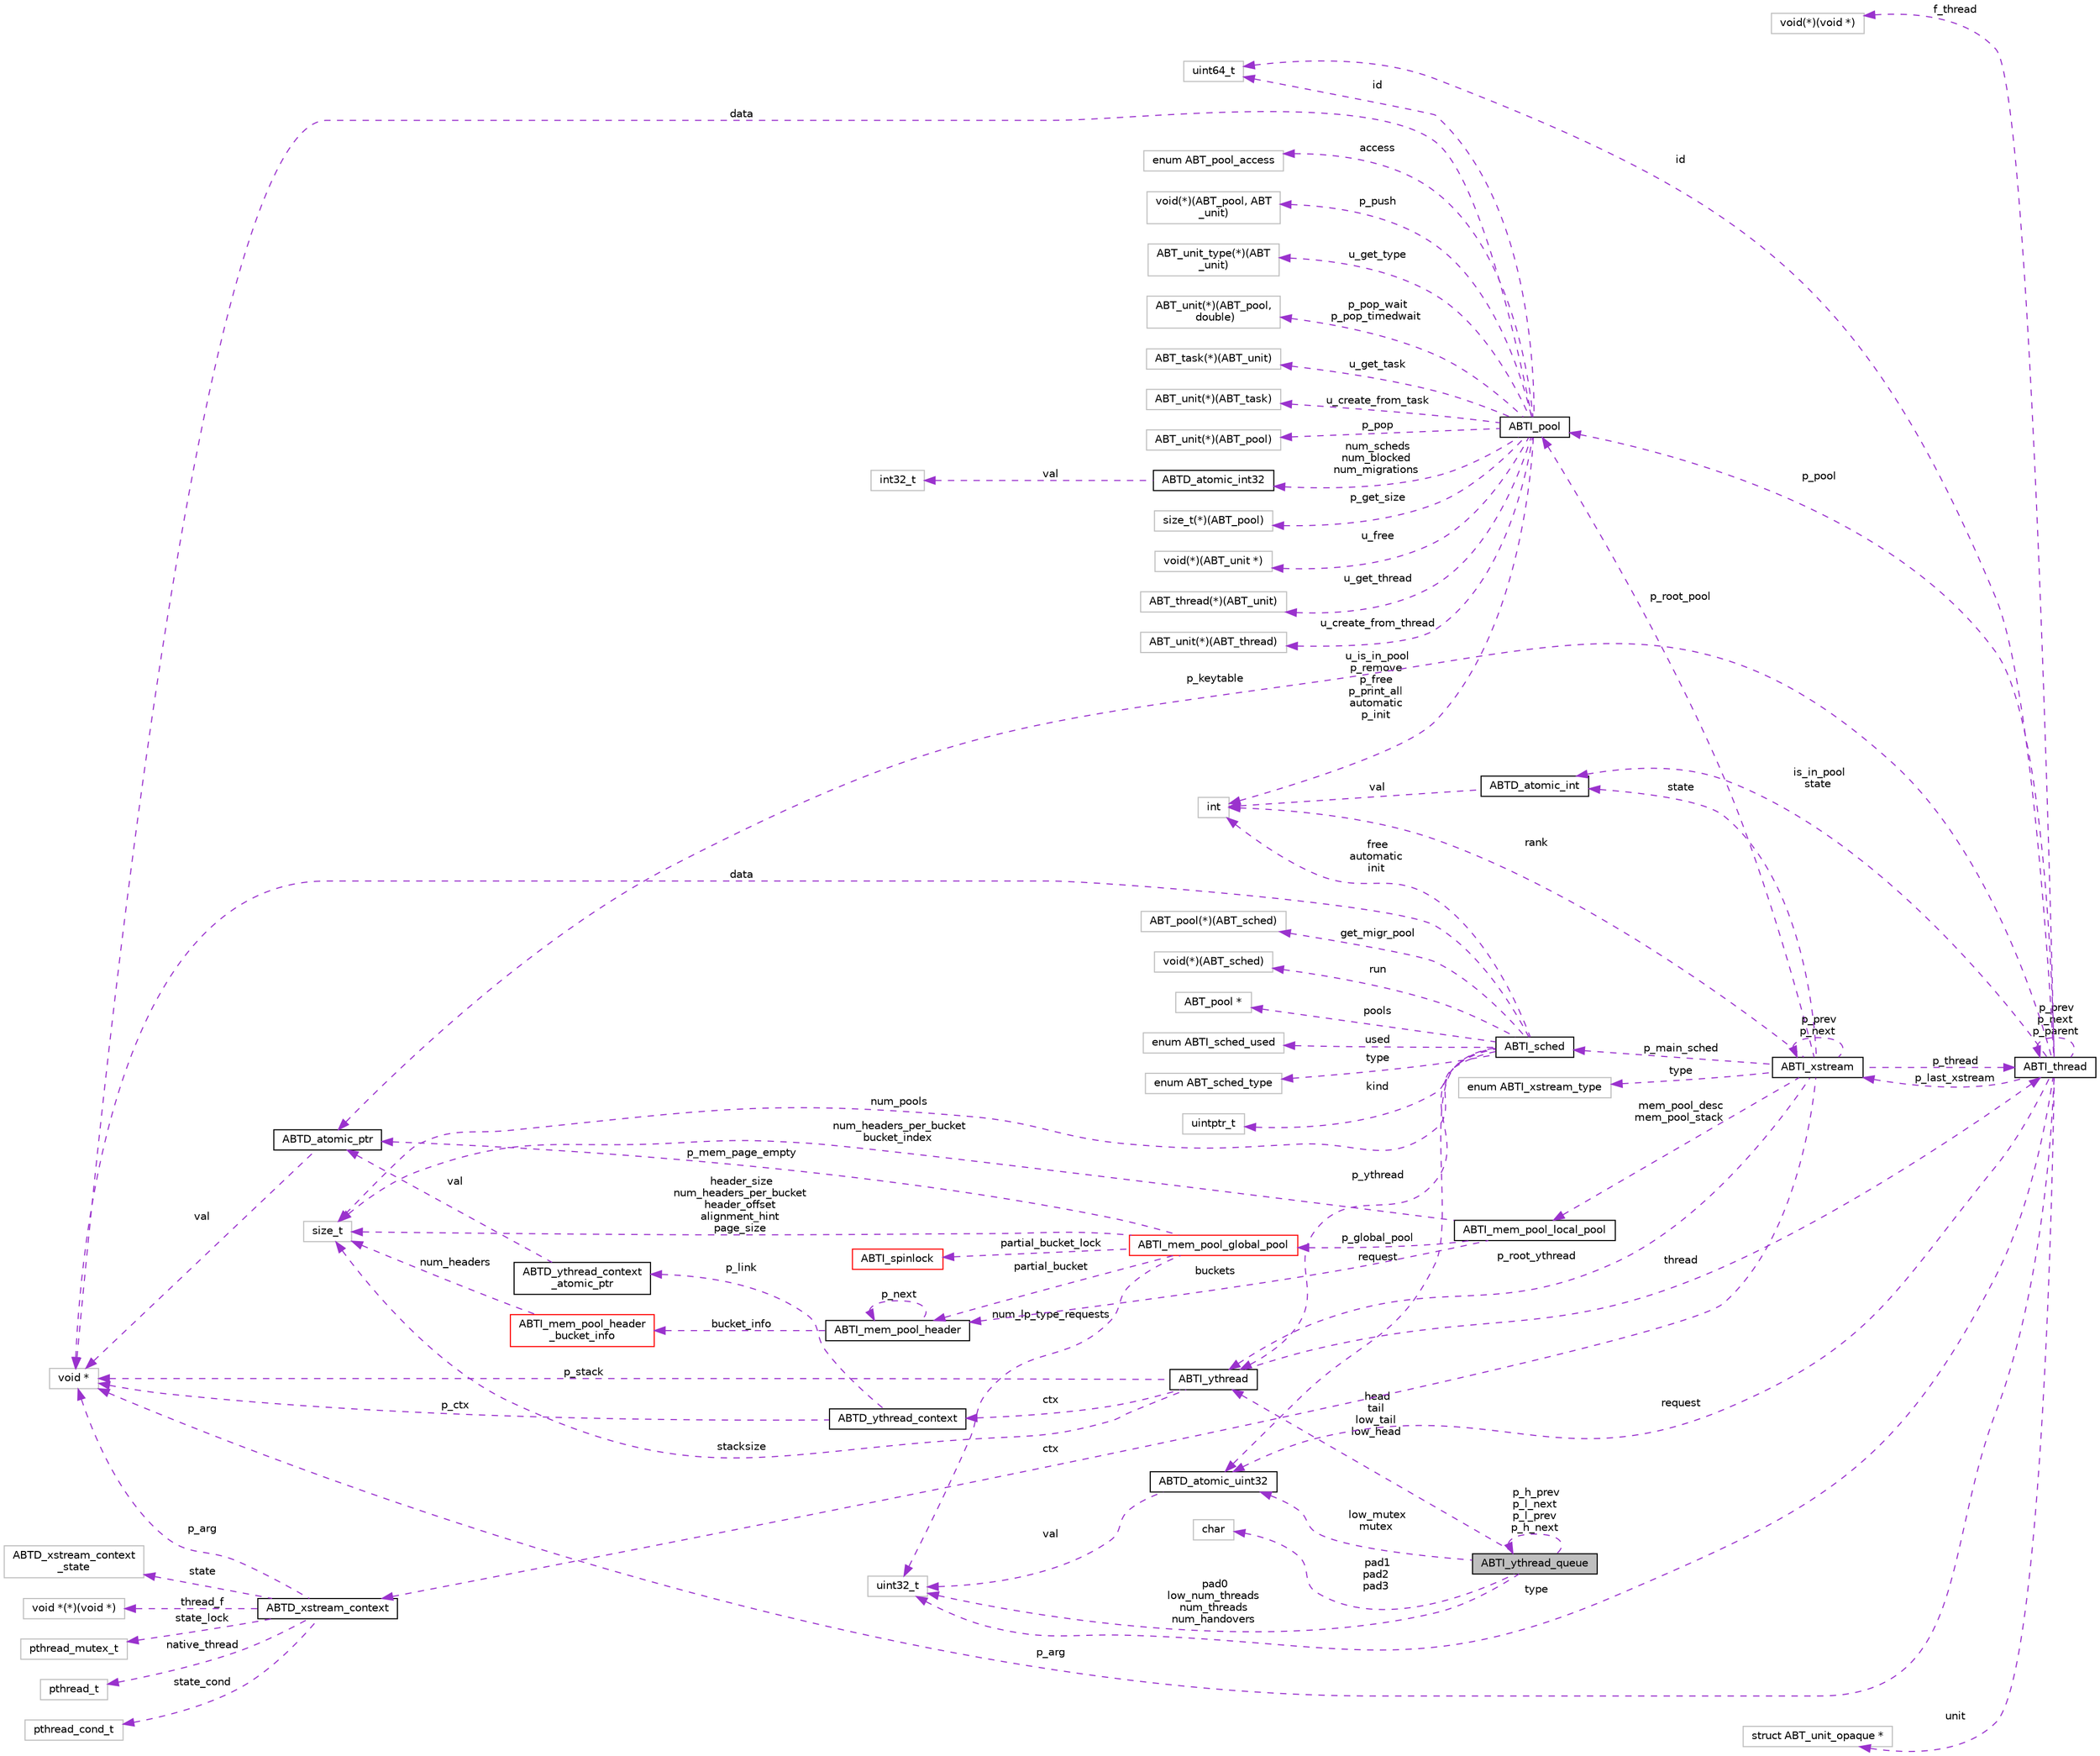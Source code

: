 digraph "ABTI_ythread_queue"
{
  edge [fontname="Helvetica",fontsize="10",labelfontname="Helvetica",labelfontsize="10"];
  node [fontname="Helvetica",fontsize="10",shape=record];
  rankdir="LR";
  Node1 [label="ABTI_ythread_queue",height=0.2,width=0.4,color="black", fillcolor="grey75", style="filled" fontcolor="black"];
  Node2 -> Node1 [dir="back",color="darkorchid3",fontsize="10",style="dashed",label=" pad1\npad2\npad3" ,fontname="Helvetica"];
  Node2 [label="char",height=0.2,width=0.4,color="grey75", fillcolor="white", style="filled"];
  Node3 -> Node1 [dir="back",color="darkorchid3",fontsize="10",style="dashed",label=" head\ntail\nlow_tail\nlow_head" ,fontname="Helvetica"];
  Node3 [label="ABTI_ythread",height=0.2,width=0.4,color="black", fillcolor="white", style="filled",URL="$d5/d5f/structABTI__ythread.html"];
  Node4 -> Node3 [dir="back",color="darkorchid3",fontsize="10",style="dashed",label=" thread" ,fontname="Helvetica"];
  Node4 [label="ABTI_thread",height=0.2,width=0.4,color="black", fillcolor="white", style="filled",URL="$d3/d55/structABTI__thread.html"];
  Node5 -> Node4 [dir="back",color="darkorchid3",fontsize="10",style="dashed",label=" f_thread" ,fontname="Helvetica"];
  Node5 [label="void(*)(void *)",height=0.2,width=0.4,color="grey75", fillcolor="white", style="filled"];
  Node6 -> Node4 [dir="back",color="darkorchid3",fontsize="10",style="dashed",label=" id" ,fontname="Helvetica"];
  Node6 [label="uint64_t",height=0.2,width=0.4,color="grey75", fillcolor="white", style="filled"];
  Node4 -> Node4 [dir="back",color="darkorchid3",fontsize="10",style="dashed",label=" p_prev\np_next\np_parent" ,fontname="Helvetica"];
  Node7 -> Node4 [dir="back",color="darkorchid3",fontsize="10",style="dashed",label=" p_pool" ,fontname="Helvetica"];
  Node7 [label="ABTI_pool",height=0.2,width=0.4,color="black", fillcolor="white", style="filled",URL="$df/d65/structABTI__pool.html"];
  Node8 -> Node7 [dir="back",color="darkorchid3",fontsize="10",style="dashed",label=" p_get_size" ,fontname="Helvetica"];
  Node8 [label="size_t(*)(ABT_pool)",height=0.2,width=0.4,color="grey75", fillcolor="white", style="filled"];
  Node9 -> Node7 [dir="back",color="darkorchid3",fontsize="10",style="dashed",label=" u_free" ,fontname="Helvetica"];
  Node9 [label="void(*)(ABT_unit *)",height=0.2,width=0.4,color="grey75", fillcolor="white", style="filled"];
  Node10 -> Node7 [dir="back",color="darkorchid3",fontsize="10",style="dashed",label=" u_get_thread" ,fontname="Helvetica"];
  Node10 [label="ABT_thread(*)(ABT_unit)",height=0.2,width=0.4,color="grey75", fillcolor="white", style="filled"];
  Node11 -> Node7 [dir="back",color="darkorchid3",fontsize="10",style="dashed",label=" u_create_from_thread" ,fontname="Helvetica"];
  Node11 [label="ABT_unit(*)(ABT_thread)",height=0.2,width=0.4,color="grey75", fillcolor="white", style="filled"];
  Node6 -> Node7 [dir="back",color="darkorchid3",fontsize="10",style="dashed",label=" id" ,fontname="Helvetica"];
  Node12 -> Node7 [dir="back",color="darkorchid3",fontsize="10",style="dashed",label=" access" ,fontname="Helvetica"];
  Node12 [label="enum ABT_pool_access",height=0.2,width=0.4,color="grey75", fillcolor="white", style="filled"];
  Node13 -> Node7 [dir="back",color="darkorchid3",fontsize="10",style="dashed",label=" p_push" ,fontname="Helvetica"];
  Node13 [label="void(*)(ABT_pool, ABT\l_unit)",height=0.2,width=0.4,color="grey75", fillcolor="white", style="filled"];
  Node14 -> Node7 [dir="back",color="darkorchid3",fontsize="10",style="dashed",label=" u_get_type" ,fontname="Helvetica"];
  Node14 [label="ABT_unit_type(*)(ABT\l_unit)",height=0.2,width=0.4,color="grey75", fillcolor="white", style="filled"];
  Node15 -> Node7 [dir="back",color="darkorchid3",fontsize="10",style="dashed",label=" p_pop_wait\np_pop_timedwait" ,fontname="Helvetica"];
  Node15 [label="ABT_unit(*)(ABT_pool,\l double)",height=0.2,width=0.4,color="grey75", fillcolor="white", style="filled"];
  Node16 -> Node7 [dir="back",color="darkorchid3",fontsize="10",style="dashed",label=" u_is_in_pool\np_remove\np_free\np_print_all\nautomatic\np_init" ,fontname="Helvetica"];
  Node16 [label="int",height=0.2,width=0.4,color="grey75", fillcolor="white", style="filled"];
  Node17 -> Node7 [dir="back",color="darkorchid3",fontsize="10",style="dashed",label=" num_scheds\nnum_blocked\nnum_migrations" ,fontname="Helvetica"];
  Node17 [label="ABTD_atomic_int32",height=0.2,width=0.4,color="black", fillcolor="white", style="filled",URL="$db/d9a/structABTD__atomic__int32.html"];
  Node18 -> Node17 [dir="back",color="darkorchid3",fontsize="10",style="dashed",label=" val" ,fontname="Helvetica"];
  Node18 [label="int32_t",height=0.2,width=0.4,color="grey75", fillcolor="white", style="filled"];
  Node19 -> Node7 [dir="back",color="darkorchid3",fontsize="10",style="dashed",label=" u_get_task" ,fontname="Helvetica"];
  Node19 [label="ABT_task(*)(ABT_unit)",height=0.2,width=0.4,color="grey75", fillcolor="white", style="filled"];
  Node20 -> Node7 [dir="back",color="darkorchid3",fontsize="10",style="dashed",label=" u_create_from_task" ,fontname="Helvetica"];
  Node20 [label="ABT_unit(*)(ABT_task)",height=0.2,width=0.4,color="grey75", fillcolor="white", style="filled"];
  Node21 -> Node7 [dir="back",color="darkorchid3",fontsize="10",style="dashed",label=" p_pop" ,fontname="Helvetica"];
  Node21 [label="ABT_unit(*)(ABT_pool)",height=0.2,width=0.4,color="grey75", fillcolor="white", style="filled"];
  Node22 -> Node7 [dir="back",color="darkorchid3",fontsize="10",style="dashed",label=" data" ,fontname="Helvetica"];
  Node22 [label="void *",height=0.2,width=0.4,color="grey75", fillcolor="white", style="filled"];
  Node23 -> Node4 [dir="back",color="darkorchid3",fontsize="10",style="dashed",label=" p_last_xstream" ,fontname="Helvetica"];
  Node23 [label="ABTI_xstream",height=0.2,width=0.4,color="black", fillcolor="white", style="filled",URL="$dc/d3f/structABTI__xstream.html"];
  Node24 -> Node23 [dir="back",color="darkorchid3",fontsize="10",style="dashed",label=" ctx" ,fontname="Helvetica"];
  Node24 [label="ABTD_xstream_context",height=0.2,width=0.4,color="black", fillcolor="white", style="filled",URL="$df/dec/structABTD__xstream__context.html"];
  Node25 -> Node24 [dir="back",color="darkorchid3",fontsize="10",style="dashed",label=" state" ,fontname="Helvetica"];
  Node25 [label="ABTD_xstream_context\l_state",height=0.2,width=0.4,color="grey75", fillcolor="white", style="filled"];
  Node26 -> Node24 [dir="back",color="darkorchid3",fontsize="10",style="dashed",label=" thread_f" ,fontname="Helvetica"];
  Node26 [label="void *(*)(void *)",height=0.2,width=0.4,color="grey75", fillcolor="white", style="filled"];
  Node27 -> Node24 [dir="back",color="darkorchid3",fontsize="10",style="dashed",label=" state_lock" ,fontname="Helvetica"];
  Node27 [label="pthread_mutex_t",height=0.2,width=0.4,color="grey75", fillcolor="white", style="filled"];
  Node28 -> Node24 [dir="back",color="darkorchid3",fontsize="10",style="dashed",label=" native_thread" ,fontname="Helvetica"];
  Node28 [label="pthread_t",height=0.2,width=0.4,color="grey75", fillcolor="white", style="filled"];
  Node29 -> Node24 [dir="back",color="darkorchid3",fontsize="10",style="dashed",label=" state_cond" ,fontname="Helvetica"];
  Node29 [label="pthread_cond_t",height=0.2,width=0.4,color="grey75", fillcolor="white", style="filled"];
  Node22 -> Node24 [dir="back",color="darkorchid3",fontsize="10",style="dashed",label=" p_arg" ,fontname="Helvetica"];
  Node4 -> Node23 [dir="back",color="darkorchid3",fontsize="10",style="dashed",label=" p_thread" ,fontname="Helvetica"];
  Node30 -> Node23 [dir="back",color="darkorchid3",fontsize="10",style="dashed",label=" p_main_sched" ,fontname="Helvetica"];
  Node30 [label="ABTI_sched",height=0.2,width=0.4,color="black", fillcolor="white", style="filled",URL="$d0/dd5/structABTI__sched.html"];
  Node31 -> Node30 [dir="back",color="darkorchid3",fontsize="10",style="dashed",label=" get_migr_pool" ,fontname="Helvetica"];
  Node31 [label="ABT_pool(*)(ABT_sched)",height=0.2,width=0.4,color="grey75", fillcolor="white", style="filled"];
  Node3 -> Node30 [dir="back",color="darkorchid3",fontsize="10",style="dashed",label=" p_ythread" ,fontname="Helvetica"];
  Node32 -> Node30 [dir="back",color="darkorchid3",fontsize="10",style="dashed",label=" num_pools" ,fontname="Helvetica"];
  Node32 [label="size_t",height=0.2,width=0.4,color="grey75", fillcolor="white", style="filled"];
  Node16 -> Node30 [dir="back",color="darkorchid3",fontsize="10",style="dashed",label=" free\nautomatic\ninit" ,fontname="Helvetica"];
  Node33 -> Node30 [dir="back",color="darkorchid3",fontsize="10",style="dashed",label=" run" ,fontname="Helvetica"];
  Node33 [label="void(*)(ABT_sched)",height=0.2,width=0.4,color="grey75", fillcolor="white", style="filled"];
  Node34 -> Node30 [dir="back",color="darkorchid3",fontsize="10",style="dashed",label=" pools" ,fontname="Helvetica"];
  Node34 [label="ABT_pool *",height=0.2,width=0.4,color="grey75", fillcolor="white", style="filled"];
  Node35 -> Node30 [dir="back",color="darkorchid3",fontsize="10",style="dashed",label=" request" ,fontname="Helvetica"];
  Node35 [label="ABTD_atomic_uint32",height=0.2,width=0.4,color="black", fillcolor="white", style="filled",URL="$db/df7/structABTD__atomic__uint32.html"];
  Node36 -> Node35 [dir="back",color="darkorchid3",fontsize="10",style="dashed",label=" val" ,fontname="Helvetica"];
  Node36 [label="uint32_t",height=0.2,width=0.4,color="grey75", fillcolor="white", style="filled"];
  Node37 -> Node30 [dir="back",color="darkorchid3",fontsize="10",style="dashed",label=" used" ,fontname="Helvetica"];
  Node37 [label="enum ABTI_sched_used",height=0.2,width=0.4,color="grey75", fillcolor="white", style="filled"];
  Node22 -> Node30 [dir="back",color="darkorchid3",fontsize="10",style="dashed",label=" data" ,fontname="Helvetica"];
  Node38 -> Node30 [dir="back",color="darkorchid3",fontsize="10",style="dashed",label=" type" ,fontname="Helvetica"];
  Node38 [label="enum ABT_sched_type",height=0.2,width=0.4,color="grey75", fillcolor="white", style="filled"];
  Node39 -> Node30 [dir="back",color="darkorchid3",fontsize="10",style="dashed",label=" kind" ,fontname="Helvetica"];
  Node39 [label="uintptr_t",height=0.2,width=0.4,color="grey75", fillcolor="white", style="filled"];
  Node3 -> Node23 [dir="back",color="darkorchid3",fontsize="10",style="dashed",label=" p_root_ythread" ,fontname="Helvetica"];
  Node7 -> Node23 [dir="back",color="darkorchid3",fontsize="10",style="dashed",label=" p_root_pool" ,fontname="Helvetica"];
  Node40 -> Node23 [dir="back",color="darkorchid3",fontsize="10",style="dashed",label=" type" ,fontname="Helvetica"];
  Node40 [label="enum ABTI_xstream_type",height=0.2,width=0.4,color="grey75", fillcolor="white", style="filled"];
  Node23 -> Node23 [dir="back",color="darkorchid3",fontsize="10",style="dashed",label=" p_prev\np_next" ,fontname="Helvetica"];
  Node41 -> Node23 [dir="back",color="darkorchid3",fontsize="10",style="dashed",label=" state" ,fontname="Helvetica"];
  Node41 [label="ABTD_atomic_int",height=0.2,width=0.4,color="black", fillcolor="white", style="filled",URL="$d5/df5/structABTD__atomic__int.html"];
  Node16 -> Node41 [dir="back",color="darkorchid3",fontsize="10",style="dashed",label=" val" ,fontname="Helvetica"];
  Node16 -> Node23 [dir="back",color="darkorchid3",fontsize="10",style="dashed",label=" rank" ,fontname="Helvetica"];
  Node42 -> Node23 [dir="back",color="darkorchid3",fontsize="10",style="dashed",label=" mem_pool_desc\nmem_pool_stack" ,fontname="Helvetica"];
  Node42 [label="ABTI_mem_pool_local_pool",height=0.2,width=0.4,color="black", fillcolor="white", style="filled",URL="$d6/d69/structABTI__mem__pool__local__pool.html"];
  Node32 -> Node42 [dir="back",color="darkorchid3",fontsize="10",style="dashed",label=" num_headers_per_bucket\nbucket_index" ,fontname="Helvetica"];
  Node43 -> Node42 [dir="back",color="darkorchid3",fontsize="10",style="dashed",label=" buckets" ,fontname="Helvetica"];
  Node43 [label="ABTI_mem_pool_header",height=0.2,width=0.4,color="black", fillcolor="white", style="filled",URL="$de/d24/structABTI__mem__pool__header.html"];
  Node44 -> Node43 [dir="back",color="darkorchid3",fontsize="10",style="dashed",label=" bucket_info" ,fontname="Helvetica"];
  Node44 [label="ABTI_mem_pool_header\l_bucket_info",height=0.2,width=0.4,color="red", fillcolor="white", style="filled",URL="$d5/d6c/unionABTI__mem__pool__header__bucket__info.html"];
  Node32 -> Node44 [dir="back",color="darkorchid3",fontsize="10",style="dashed",label=" num_headers" ,fontname="Helvetica"];
  Node43 -> Node43 [dir="back",color="darkorchid3",fontsize="10",style="dashed",label=" p_next" ,fontname="Helvetica"];
  Node45 -> Node42 [dir="back",color="darkorchid3",fontsize="10",style="dashed",label=" p_global_pool" ,fontname="Helvetica"];
  Node45 [label="ABTI_mem_pool_global_pool",height=0.2,width=0.4,color="red", fillcolor="white", style="filled",URL="$d7/de4/structABTI__mem__pool__global__pool.html"];
  Node46 -> Node45 [dir="back",color="darkorchid3",fontsize="10",style="dashed",label=" partial_bucket_lock" ,fontname="Helvetica"];
  Node46 [label="ABTI_spinlock",height=0.2,width=0.4,color="red", fillcolor="white", style="filled",URL="$dc/d81/structABTI__spinlock.html"];
  Node32 -> Node45 [dir="back",color="darkorchid3",fontsize="10",style="dashed",label=" header_size\nnum_headers_per_bucket\nheader_offset\nalignment_hint\npage_size" ,fontname="Helvetica"];
  Node36 -> Node45 [dir="back",color="darkorchid3",fontsize="10",style="dashed",label=" num_lp_type_requests" ,fontname="Helvetica"];
  Node43 -> Node45 [dir="back",color="darkorchid3",fontsize="10",style="dashed",label=" partial_bucket" ,fontname="Helvetica"];
  Node47 -> Node45 [dir="back",color="darkorchid3",fontsize="10",style="dashed",label=" p_mem_page_empty" ,fontname="Helvetica"];
  Node47 [label="ABTD_atomic_ptr",height=0.2,width=0.4,color="black", fillcolor="white", style="filled",URL="$df/d5b/structABTD__atomic__ptr.html"];
  Node22 -> Node47 [dir="back",color="darkorchid3",fontsize="10",style="dashed",label=" val" ,fontname="Helvetica"];
  Node36 -> Node4 [dir="back",color="darkorchid3",fontsize="10",style="dashed",label=" type" ,fontname="Helvetica"];
  Node41 -> Node4 [dir="back",color="darkorchid3",fontsize="10",style="dashed",label=" is_in_pool\nstate" ,fontname="Helvetica"];
  Node47 -> Node4 [dir="back",color="darkorchid3",fontsize="10",style="dashed",label=" p_keytable" ,fontname="Helvetica"];
  Node35 -> Node4 [dir="back",color="darkorchid3",fontsize="10",style="dashed",label=" request" ,fontname="Helvetica"];
  Node22 -> Node4 [dir="back",color="darkorchid3",fontsize="10",style="dashed",label=" p_arg" ,fontname="Helvetica"];
  Node48 -> Node4 [dir="back",color="darkorchid3",fontsize="10",style="dashed",label=" unit" ,fontname="Helvetica"];
  Node48 [label="struct ABT_unit_opaque *",height=0.2,width=0.4,color="grey75", fillcolor="white", style="filled"];
  Node32 -> Node3 [dir="back",color="darkorchid3",fontsize="10",style="dashed",label=" stacksize" ,fontname="Helvetica"];
  Node49 -> Node3 [dir="back",color="darkorchid3",fontsize="10",style="dashed",label=" ctx" ,fontname="Helvetica"];
  Node49 [label="ABTD_ythread_context",height=0.2,width=0.4,color="black", fillcolor="white", style="filled",URL="$d8/df3/structABTD__ythread__context.html"];
  Node50 -> Node49 [dir="back",color="darkorchid3",fontsize="10",style="dashed",label=" p_link" ,fontname="Helvetica"];
  Node50 [label="ABTD_ythread_context\l_atomic_ptr",height=0.2,width=0.4,color="black", fillcolor="white", style="filled",URL="$d6/dfc/structABTD__ythread__context__atomic__ptr.html"];
  Node47 -> Node50 [dir="back",color="darkorchid3",fontsize="10",style="dashed",label=" val" ,fontname="Helvetica"];
  Node22 -> Node49 [dir="back",color="darkorchid3",fontsize="10",style="dashed",label=" p_ctx" ,fontname="Helvetica"];
  Node22 -> Node3 [dir="back",color="darkorchid3",fontsize="10",style="dashed",label=" p_stack" ,fontname="Helvetica"];
  Node36 -> Node1 [dir="back",color="darkorchid3",fontsize="10",style="dashed",label=" pad0\nlow_num_threads\nnum_threads\nnum_handovers" ,fontname="Helvetica"];
  Node35 -> Node1 [dir="back",color="darkorchid3",fontsize="10",style="dashed",label=" low_mutex\nmutex" ,fontname="Helvetica"];
  Node1 -> Node1 [dir="back",color="darkorchid3",fontsize="10",style="dashed",label=" p_h_prev\np_l_next\np_l_prev\np_h_next" ,fontname="Helvetica"];
}
